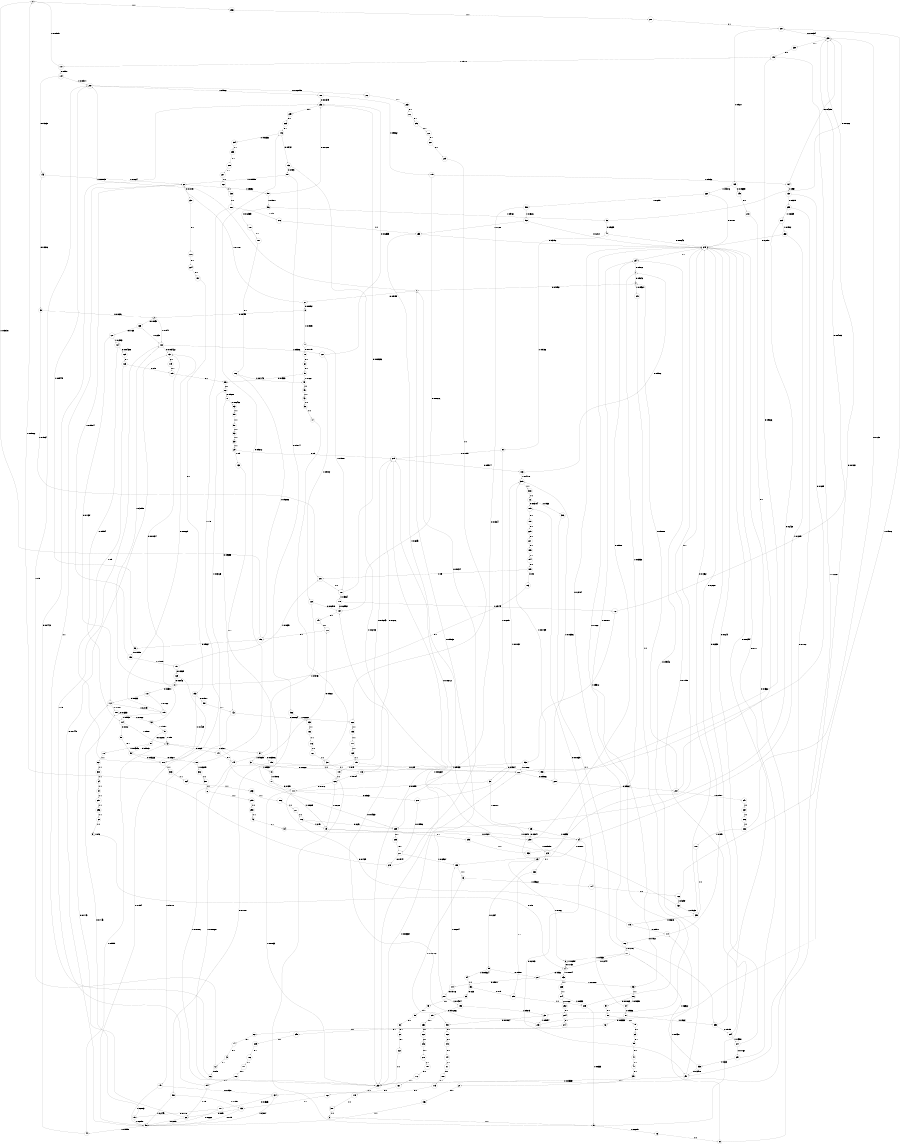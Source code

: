 digraph "ch3_random_source_L16" {
size = "6,8.5";
ratio = "fill";
node [shape = circle];
node [fontsize = 24];
edge [fontsize = 24];
0 -> 266 [label = "1: 1        "];
1 -> 4 [label = "0: 0.9646   "];
1 -> 199 [label = "1: 0.03538  "];
2 -> 135 [label = "0: 0.8053   "];
2 -> 122 [label = "1: 0.1947   "];
3 -> 5 [label = "1: 1        "];
4 -> 7 [label = "0: 0.9468   "];
4 -> 240 [label = "1: 0.05321  "];
5 -> 275 [label = "0: 0.1795   "];
5 -> 16 [label = "1: 0.8205   "];
6 -> 14 [label = "0: 0.1703   "];
6 -> 6 [label = "1: 0.8297   "];
7 -> 21 [label = "0: 0.9199   "];
7 -> 200 [label = "1: 0.08013  "];
8 -> 2 [label = "0: 0.8495   "];
8 -> 77 [label = "1: 0.1505   "];
9 -> 14 [label = "0: 0.5      "];
9 -> 9 [label = "1: 0.5      "];
10 -> 118 [label = "0: 0.6901   "];
10 -> 122 [label = "1: 0.3099   "];
11 -> 111 [label = "0: 0.1391   "];
11 -> 19 [label = "1: 0.8609   "];
12 -> 185 [label = "0: 0.03704  "];
12 -> 306 [label = "1: 0.963    "];
13 -> 290 [label = "0: 0.007782  "];
13 -> 174 [label = "1: 0.9922   "];
14 -> 28 [label = "0: 0.992    "];
14 -> 243 [label = "1: 0.00804  "];
15 -> 100 [label = "0: 0.7143   "];
15 -> 48 [label = "1: 0.2857   "];
16 -> 20 [label = "1: 1        "];
17 -> 5 [label = "1: 1        "];
18 -> 279 [label = "0: 0.09243  "];
18 -> 11 [label = "1: 0.9076   "];
19 -> 250 [label = "0: 0.1921   "];
19 -> 24 [label = "1: 0.8079   "];
20 -> 275 [label = "0: 0.1562   "];
20 -> 114 [label = "1: 0.8438   "];
21 -> 8 [label = "0: 0.8892   "];
21 -> 62 [label = "1: 0.1108   "];
22 -> 212 [label = "0: 1        "];
23 -> 99 [label = "0: 0.234    "];
23 -> 6 [label = "1: 0.766    "];
24 -> 251 [label = "0: 0.2183   "];
24 -> 23 [label = "1: 0.7817   "];
25 -> 250 [label = "0: 0.3047   "];
25 -> 24 [label = "1: 0.6953   "];
26 -> 112 [label = "0: 0.7143   "];
26 -> 48 [label = "1: 0.2857   "];
27 -> 136 [label = "0: 1        "];
28 -> 244 [label = "0: 0.9811   "];
28 -> 93 [label = "1: 0.01888  "];
29 -> 279 [label = "0: 0.5      "];
29 -> 132 [label = "1: 0.5      "];
30 -> 279 [label = "0: 0.1795   "];
30 -> 33 [label = "1: 0.8205   "];
31 -> 222 [label = "0: 0.06627  "];
31 -> 18 [label = "1: 0.9337   "];
32 -> 9 [label = "1: 1        "];
33 -> 111 [label = "0: 0.1899   "];
33 -> 25 [label = "1: 0.8101   "];
34 -> 295 [label = "1: 1        "];
35 -> 27 [label = "0: 1        "];
36 -> 17 [label = "1: 1        "];
37 -> 159 [label = "0: 0.03906  "];
37 -> 31 [label = "1: 0.9609   "];
38 -> 22 [label = "0: 1        "];
39 -> 29 [label = "1: 1        "];
40 -> 275 [label = "0: 0.08643  "];
40 -> 30 [label = "1: 0.9136   "];
41 -> 35 [label = "0: 1        "];
42 -> 147 [label = "0: 0.029    "];
42 -> 37 [label = "1: 0.971    "];
43 -> 36 [label = "1: 1        "];
44 -> 236 [label = "0: 0.04412  "];
44 -> 42 [label = "1: 0.9559   "];
45 -> 43 [label = "1: 1        "];
46 -> 34 [label = "1: 1        "];
47 -> 41 [label = "0: 1        "];
48 -> 137 [label = "0: 0.01449  "];
48 -> 44 [label = "1: 0.9855   "];
49 -> 45 [label = "1: 1        "];
50 -> 38 [label = "0: 1        "];
51 -> 95 [label = "0: 0.8333   "];
51 -> 49 [label = "1: 0.1667   "];
52 -> 238 [label = "0: 0.07606  "];
52 -> 40 [label = "1: 0.9239   "];
53 -> 39 [label = "1: 1        "];
54 -> 297 [label = "1: 1        "];
55 -> 47 [label = "0: 1        "];
56 -> 108 [label = "0: 0.02389  "];
56 -> 52 [label = "1: 0.9761   "];
57 -> 53 [label = "1: 1        "];
58 -> 236 [label = "0: 0.01288  "];
58 -> 56 [label = "1: 0.9871   "];
59 -> 57 [label = "1: 1        "];
60 -> 74 [label = "0: 1        "];
61 -> 51 [label = "0: 1        "];
62 -> 237 [label = "0: 0.0148   "];
62 -> 58 [label = "1: 0.9852   "];
63 -> 59 [label = "1: 1        "];
64 -> 54 [label = "1: 1        "];
65 -> 55 [label = "0: 1        "];
66 -> 62 [label = "1: 1        "];
67 -> 299 [label = "1: 1        "];
68 -> 300 [label = "1: 1        "];
69 -> 75 [label = "0: 1        "];
70 -> 61 [label = "0: 1        "];
71 -> 142 [label = "0: 0.9355   "];
71 -> 63 [label = "1: 0.06452  "];
72 -> 66 [label = "0: 0.5      "];
72 -> 200 [label = "1: 0.5      "];
73 -> 72 [label = "0: 1        "];
74 -> 73 [label = "0: 1        "];
75 -> 50 [label = "0: 1        "];
76 -> 60 [label = "0: 1        "];
77 -> 70 [label = "0: 0.0119   "];
77 -> 181 [label = "1: 0.9881   "];
78 -> 68 [label = "1: 1        "];
79 -> 65 [label = "0: 1        "];
80 -> 146 [label = "0: 0.9672   "];
80 -> 302 [label = "1: 0.03279  "];
81 -> 76 [label = "0: 0.03333  "];
81 -> 305 [label = "1: 0.9667   "];
82 -> 71 [label = "0: 0.9688   "];
82 -> 270 [label = "1: 0.03125  "];
83 -> 2 [label = "0: 0.8036   "];
83 -> 201 [label = "1: 0.1964   "];
84 -> 185 [label = "0: 0.01639  "];
84 -> 81 [label = "1: 0.9836   "];
85 -> 69 [label = "0: 0.25     "];
85 -> 215 [label = "1: 0.75     "];
86 -> 97 [label = "0: 0.01613  "];
86 -> 84 [label = "1: 0.9839   "];
87 -> 89 [label = "0: 0.9565   "];
87 -> 78 [label = "1: 0.04348  "];
88 -> 156 [label = "0: 0.9014   "];
88 -> 62 [label = "1: 0.09859  "];
89 -> 80 [label = "0: 0.9677   "];
89 -> 270 [label = "1: 0.03226  "];
90 -> 79 [label = "0: 1        "];
91 -> 87 [label = "0: 0.02001  "];
91 -> 42 [label = "1: 0.98     "];
92 -> 137 [label = "0: 0.01034  "];
92 -> 91 [label = "1: 0.9897   "];
93 -> 86 [label = "1: 1        "];
94 -> 85 [label = "1: 1        "];
95 -> 82 [label = "0: 1        "];
96 -> 190 [label = "0: 0.9055   "];
96 -> 200 [label = "1: 0.09449  "];
97 -> 90 [label = "0: 1        "];
98 -> 89 [label = "0: 1        "];
99 -> 28 [label = "0: 0.9907   "];
99 -> 94 [label = "1: 0.009324  "];
100 -> 100 [label = "0: 0.8333   "];
100 -> 92 [label = "1: 0.1667   "];
101 -> 14 [label = "0: 0.2447   "];
101 -> 6 [label = "1: 0.7553   "];
102 -> 275 [label = "0: 0.2784   "];
102 -> 101 [label = "1: 0.7216   "];
103 -> 1 [label = "0: 0.9582   "];
103 -> 309 [label = "1: 0.04178  "];
104 -> 98 [label = "0: 0.012    "];
104 -> 42 [label = "1: 0.988    "];
105 -> 137 [label = "0: 0.00625  "];
105 -> 104 [label = "1: 0.9938   "];
106 -> 196 [label = "0: 0.9286   "];
106 -> 49 [label = "1: 0.07143  "];
107 -> 106 [label = "0: 1        "];
108 -> 107 [label = "0: 1        "];
109 -> 95 [label = "0: 1        "];
110 -> 144 [label = "0: 0.991    "];
110 -> 0 [label = "1: 0.00905  "];
111 -> 278 [label = "0: 0.9837   "];
111 -> 239 [label = "1: 0.01633  "];
112 -> 100 [label = "0: 0.7881   "];
112 -> 105 [label = "1: 0.2119   "];
113 -> 279 [label = "0: 0.1216   "];
113 -> 126 [label = "1: 0.8784   "];
114 -> 275 [label = "0: 0.2028   "];
114 -> 102 [label = "1: 0.7972   "];
115 -> 111 [label = "0: 0.1429   "];
115 -> 114 [label = "1: 0.8571   "];
116 -> 289 [label = "0: 0.25     "];
116 -> 19 [label = "1: 0.75     "];
117 -> 15 [label = "0: 0.7778   "];
117 -> 48 [label = "1: 0.2222   "];
118 -> 112 [label = "0: 0.8333   "];
118 -> 105 [label = "1: 0.1667   "];
119 -> 109 [label = "0: 1        "];
120 -> 184 [label = "0: 0.02918  "];
120 -> 37 [label = "1: 0.9708   "];
121 -> 236 [label = "0: 0.02335  "];
121 -> 120 [label = "1: 0.9767   "];
122 -> 137 [label = "0: 0.009422  "];
122 -> 121 [label = "1: 0.9906   "];
123 -> 109 [label = "0: 0.5      "];
123 -> 270 [label = "1: 0.5      "];
124 -> 125 [label = "0: 0.004608  "];
124 -> 104 [label = "1: 0.9954   "];
125 -> 123 [label = "0: 1        "];
126 -> 111 [label = "0: 0.1872   "];
126 -> 19 [label = "1: 0.8128   "];
127 -> 112 [label = "0: 0.7637   "];
127 -> 124 [label = "1: 0.2363   "];
128 -> 196 [label = "0: 1        "];
129 -> 10 [label = "0: 0.8046   "];
129 -> 48 [label = "1: 0.1954   "];
130 -> 222 [label = "0: 0.1685   "];
130 -> 259 [label = "1: 0.8315   "];
131 -> 113 [label = "1: 1        "];
132 -> 111 [label = "0: 1        "];
133 -> 26 [label = "0: 0.85     "];
133 -> 48 [label = "1: 0.15     "];
134 -> 117 [label = "0: 0.6923   "];
134 -> 48 [label = "1: 0.3077   "];
135 -> 127 [label = "0: 0.765    "];
135 -> 122 [label = "1: 0.235    "];
136 -> 48 [label = "1: 1        "];
137 -> 119 [label = "0: 1        "];
138 -> 280 [label = "1: 1        "];
139 -> 275 [label = "0: 0.1382   "];
139 -> 115 [label = "1: 0.8618   "];
140 -> 126 [label = "1: 1        "];
141 -> 128 [label = "0: 1        "];
142 -> 149 [label = "0: 0.9118   "];
142 -> 202 [label = "1: 0.08824  "];
143 -> 83 [label = "0: 0.8316   "];
143 -> 62 [label = "1: 0.1684   "];
144 -> 143 [label = "0: 0.9263   "];
144 -> 200 [label = "1: 0.07371  "];
145 -> 128 [label = "0: 0.9821   "];
145 -> 239 [label = "1: 0.01786  "];
146 -> 192 [label = "0: 0.9737   "];
146 -> 304 [label = "1: 0.02632  "];
147 -> 145 [label = "0: 1        "];
148 -> 110 [label = "0: 0.9778   "];
148 -> 239 [label = "1: 0.02222  "];
149 -> 134 [label = "0: 0.7937   "];
149 -> 48 [label = "1: 0.2063   "];
150 -> 133 [label = "0: 0.7551   "];
150 -> 48 [label = "1: 0.2449   "];
151 -> 222 [label = "0: 0.25     "];
151 -> 140 [label = "1: 0.75     "];
152 -> 279 [label = "0: 0.08772  "];
152 -> 139 [label = "1: 0.9123   "];
153 -> 222 [label = "0: 0.0867   "];
153 -> 113 [label = "1: 0.9133   "];
154 -> 26 [label = "0: 0.5      "];
154 -> 122 [label = "1: 0.5      "];
155 -> 229 [label = "0: 1        "];
156 -> 150 [label = "0: 0.7778   "];
156 -> 203 [label = "1: 0.2222   "];
157 -> 129 [label = "0: 0.8365   "];
157 -> 201 [label = "1: 0.1635   "];
158 -> 148 [label = "0: 0.9826   "];
158 -> 309 [label = "1: 0.01739  "];
159 -> 158 [label = "0: 0.9914   "];
159 -> 239 [label = "1: 0.008621  "];
160 -> 154 [label = "0: 1        "];
161 -> 134 [label = "0: 1        "];
162 -> 133 [label = "0: 1        "];
163 -> 10 [label = "0: 1        "];
164 -> 238 [label = "0: 0.04298  "];
164 -> 130 [label = "1: 0.957    "];
165 -> 151 [label = "1: 1        "];
166 -> 238 [label = "0: 0.07031  "];
166 -> 152 [label = "1: 0.9297   "];
167 -> 131 [label = "1: 1        "];
168 -> 238 [label = "0: 0.04883  "];
168 -> 153 [label = "1: 0.9512   "];
169 -> 249 [label = "0: 0.09239  "];
169 -> 260 [label = "1: 0.9076   "];
170 -> 139 [label = "1: 1        "];
171 -> 160 [label = "0: 1        "];
172 -> 161 [label = "0: 1        "];
173 -> 162 [label = "0: 1        "];
174 -> 166 [label = "1: 1        "];
175 -> 184 [label = "0: 0.01676  "];
175 -> 164 [label = "1: 0.9832   "];
176 -> 167 [label = "1: 1        "];
177 -> 165 [label = "1: 1        "];
178 -> 184 [label = "0: 0.02552  "];
178 -> 168 [label = "1: 0.9745   "];
179 -> 307 [label = "1: 1        "];
180 -> 236 [label = "0: 0.01379  "];
180 -> 175 [label = "1: 0.9862   "];
181 -> 236 [label = "0: 0.003636  "];
181 -> 178 [label = "1: 0.9964   "];
182 -> 176 [label = "1: 1        "];
183 -> 177 [label = "1: 1        "];
184 -> 141 [label = "0: 1        "];
185 -> 155 [label = "0: 1        "];
186 -> 171 [label = "0: 1        "];
187 -> 172 [label = "0: 1        "];
188 -> 173 [label = "0: 1        "];
189 -> 163 [label = "0: 0.5      "];
189 -> 201 [label = "1: 0.5      "];
190 -> 157 [label = "0: 0.9009   "];
190 -> 62 [label = "1: 0.09914  "];
191 -> 142 [label = "0: 1        "];
192 -> 88 [label = "0: 0.973    "];
192 -> 239 [label = "1: 0.02703  "];
193 -> 191 [label = "0: 0.8571   "];
193 -> 270 [label = "1: 0.1429   "];
194 -> 189 [label = "0: 1        "];
195 -> 194 [label = "0: 1        "];
196 -> 96 [label = "0: 0.9627   "];
196 -> 0 [label = "1: 0.03731  "];
197 -> 193 [label = "0: 1        "];
198 -> 291 [label = "0: 0.01266  "];
198 -> 231 [label = "1: 0.9873   "];
199 -> 13 [label = "1: 1        "];
200 -> 267 [label = "0: 0.002759  "];
200 -> 180 [label = "1: 0.9972   "];
201 -> 181 [label = "1: 1        "];
202 -> 183 [label = "1: 1        "];
203 -> 182 [label = "1: 1        "];
204 -> 4 [label = "0: 0.9808   "];
204 -> 241 [label = "1: 0.01917  "];
205 -> 275 [label = "0: 0.1667   "];
205 -> 5 [label = "1: 0.8333   "];
206 -> 238 [label = "0: 0.125    "];
206 -> 170 [label = "1: 0.875    "];
207 -> 238 [label = "0: 0.07834  "];
207 -> 169 [label = "1: 0.9217   "];
208 -> 7 [label = "0: 0.9563   "];
208 -> 198 [label = "1: 0.04374  "];
209 -> 186 [label = "0: 1        "];
210 -> 187 [label = "0: 1        "];
211 -> 188 [label = "0: 1        "];
212 -> 239 [label = "1: 1        "];
213 -> 184 [label = "0: 0.04839  "];
213 -> 207 [label = "1: 0.9516   "];
214 -> 292 [label = "0: 0.1667   "];
214 -> 205 [label = "1: 0.8333   "];
215 -> 205 [label = "1: 1        "];
216 -> 206 [label = "1: 1        "];
217 -> 207 [label = "1: 1        "];
218 -> 204 [label = "0: 1        "];
219 -> 202 [label = "1: 1        "];
220 -> 204 [label = "0: 0.9864   "];
220 -> 309 [label = "1: 0.01356  "];
221 -> 195 [label = "0: 1        "];
222 -> 220 [label = "0: 0.9966   "];
222 -> 239 [label = "1: 0.003384  "];
223 -> 146 [label = "0: 1        "];
224 -> 197 [label = "0: 1        "];
225 -> 223 [label = "0: 1        "];
226 -> 224 [label = "0: 1        "];
227 -> 219 [label = "0: 1        "];
228 -> 227 [label = "0: 1        "];
229 -> 221 [label = "0: 1        "];
230 -> 148 [label = "0: 1        "];
231 -> 290 [label = "0: 0.01064  "];
231 -> 213 [label = "1: 0.9894   "];
232 -> 215 [label = "1: 1        "];
233 -> 288 [label = "1: 1        "];
234 -> 216 [label = "1: 1        "];
235 -> 214 [label = "1: 1        "];
236 -> 225 [label = "0: 1        "];
237 -> 226 [label = "0: 1        "];
238 -> 230 [label = "0: 1        "];
239 -> 179 [label = "1: 1        "];
240 -> 231 [label = "1: 1        "];
241 -> 234 [label = "1: 1        "];
242 -> 232 [label = "1: 1        "];
243 -> 235 [label = "1: 1        "];
244 -> 208 [label = "0: 0.9716   "];
244 -> 199 [label = "1: 0.0284   "];
245 -> 209 [label = "0: 1        "];
246 -> 210 [label = "0: 1        "];
247 -> 211 [label = "0: 1        "];
248 -> 7 [label = "0: 0.9424   "];
248 -> 0 [label = "1: 0.05762  "];
249 -> 218 [label = "0: 1        "];
250 -> 254 [label = "0: 0.9908   "];
250 -> 242 [label = "1: 0.009191  "];
251 -> 254 [label = "0: 0.9946   "];
251 -> 239 [label = "1: 0.005357  "];
252 -> 275 [label = "0: 0.272    "];
252 -> 253 [label = "1: 0.728    "];
253 -> 275 [label = "0: 0.3152   "];
253 -> 23 [label = "1: 0.6848   "];
254 -> 1 [label = "0: 0.9812   "];
254 -> 93 [label = "1: 0.01877  "];
255 -> 251 [label = "0: 0.3478   "];
255 -> 101 [label = "1: 0.6522   "];
256 -> 228 [label = "0: 1        "];
257 -> 275 [label = "0: 0.177    "];
257 -> 255 [label = "1: 0.823    "];
258 -> 289 [label = "0: 0.1384   "];
258 -> 252 [label = "1: 0.8616   "];
259 -> 251 [label = "0: 0.1761   "];
259 -> 269 [label = "1: 0.8239   "];
260 -> 275 [label = "0: 0.1701   "];
260 -> 258 [label = "1: 0.8299   "];
261 -> 256 [label = "0: 1        "];
262 -> 138 [label = "1: 1        "];
263 -> 286 [label = "1: 1        "];
264 -> 263 [label = "1: 1        "];
265 -> 261 [label = "0: 1        "];
266 -> 217 [label = "1: 1        "];
267 -> 265 [label = "0: 1        "];
268 -> 275 [label = "0: 0.2791   "];
268 -> 24 [label = "1: 0.7209   "];
269 -> 289 [label = "0: 0.2428   "];
269 -> 268 [label = "1: 0.7572   "];
270 -> 303 [label = "1: 1        "];
271 -> 248 [label = "0: 0.9747   "];
271 -> 199 [label = "1: 0.02527  "];
272 -> 246 [label = "0: 1        "];
273 -> 247 [label = "0: 1        "];
274 -> 245 [label = "0: 1        "];
275 -> 254 [label = "0: 1        "];
276 -> 253 [label = "1: 1        "];
277 -> 275 [label = "0: 0.2238   "];
277 -> 257 [label = "1: 0.7762   "];
278 -> 271 [label = "0: 0.9896   "];
278 -> 309 [label = "1: 0.01037  "];
279 -> 103 [label = "0: 0.9974   "];
279 -> 239 [label = "1: 0.002604  "];
280 -> 289 [label = "0: 0.5      "];
280 -> 276 [label = "1: 0.5      "];
281 -> 116 [label = "1: 1        "];
282 -> 273 [label = "0: 1        "];
283 -> 272 [label = "0: 1        "];
284 -> 274 [label = "0: 1        "];
285 -> 271 [label = "0: 1        "];
286 -> 281 [label = "1: 1        "];
287 -> 262 [label = "1: 1        "];
288 -> 287 [label = "1: 1        "];
289 -> 285 [label = "0: 1        "];
290 -> 282 [label = "0: 1        "];
291 -> 283 [label = "0: 1        "];
292 -> 284 [label = "0: 1        "];
293 -> 275 [label = "0: 1        "];
294 -> 275 [label = "0: 0.06494  "];
294 -> 277 [label = "1: 0.9351   "];
295 -> 293 [label = "1: 1        "];
296 -> 32 [label = "1: 1        "];
297 -> 296 [label = "1: 1        "];
298 -> 46 [label = "1: 1        "];
299 -> 298 [label = "1: 1        "];
300 -> 64 [label = "1: 1        "];
301 -> 67 [label = "1: 1        "];
302 -> 301 [label = "1: 1        "];
303 -> 264 [label = "1: 1        "];
304 -> 233 [label = "1: 1        "];
305 -> 275 [label = "0: 0.0241   "];
305 -> 294 [label = "1: 0.9759   "];
306 -> 305 [label = "1: 1        "];
307 -> 3 [label = "1: 1        "];
308 -> 12 [label = "1: 1        "];
309 -> 308 [label = "1: 1        "];
}